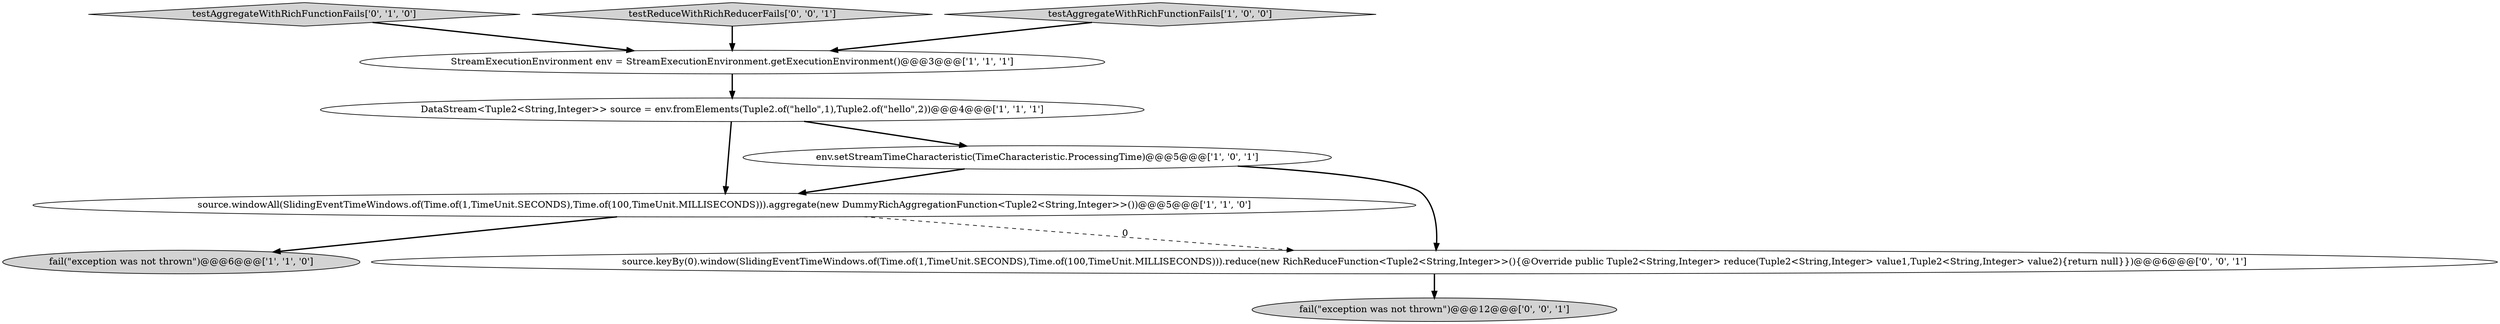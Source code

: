 digraph {
6 [style = filled, label = "testAggregateWithRichFunctionFails['0', '1', '0']", fillcolor = lightgray, shape = diamond image = "AAA0AAABBB2BBB"];
5 [style = filled, label = "StreamExecutionEnvironment env = StreamExecutionEnvironment.getExecutionEnvironment()@@@3@@@['1', '1', '1']", fillcolor = white, shape = ellipse image = "AAA0AAABBB1BBB"];
4 [style = filled, label = "source.windowAll(SlidingEventTimeWindows.of(Time.of(1,TimeUnit.SECONDS),Time.of(100,TimeUnit.MILLISECONDS))).aggregate(new DummyRichAggregationFunction<Tuple2<String,Integer>>())@@@5@@@['1', '1', '0']", fillcolor = white, shape = ellipse image = "AAA0AAABBB1BBB"];
1 [style = filled, label = "DataStream<Tuple2<String,Integer>> source = env.fromElements(Tuple2.of(\"hello\",1),Tuple2.of(\"hello\",2))@@@4@@@['1', '1', '1']", fillcolor = white, shape = ellipse image = "AAA0AAABBB1BBB"];
7 [style = filled, label = "source.keyBy(0).window(SlidingEventTimeWindows.of(Time.of(1,TimeUnit.SECONDS),Time.of(100,TimeUnit.MILLISECONDS))).reduce(new RichReduceFunction<Tuple2<String,Integer>>(){@Override public Tuple2<String,Integer> reduce(Tuple2<String,Integer> value1,Tuple2<String,Integer> value2){return null}})@@@6@@@['0', '0', '1']", fillcolor = white, shape = ellipse image = "AAA0AAABBB3BBB"];
9 [style = filled, label = "testReduceWithRichReducerFails['0', '0', '1']", fillcolor = lightgray, shape = diamond image = "AAA0AAABBB3BBB"];
0 [style = filled, label = "env.setStreamTimeCharacteristic(TimeCharacteristic.ProcessingTime)@@@5@@@['1', '0', '1']", fillcolor = white, shape = ellipse image = "AAA0AAABBB1BBB"];
8 [style = filled, label = "fail(\"exception was not thrown\")@@@12@@@['0', '0', '1']", fillcolor = lightgray, shape = ellipse image = "AAA0AAABBB3BBB"];
2 [style = filled, label = "fail(\"exception was not thrown\")@@@6@@@['1', '1', '0']", fillcolor = lightgray, shape = ellipse image = "AAA0AAABBB1BBB"];
3 [style = filled, label = "testAggregateWithRichFunctionFails['1', '0', '0']", fillcolor = lightgray, shape = diamond image = "AAA0AAABBB1BBB"];
9->5 [style = bold, label=""];
5->1 [style = bold, label=""];
6->5 [style = bold, label=""];
1->4 [style = bold, label=""];
3->5 [style = bold, label=""];
1->0 [style = bold, label=""];
4->2 [style = bold, label=""];
7->8 [style = bold, label=""];
0->4 [style = bold, label=""];
4->7 [style = dashed, label="0"];
0->7 [style = bold, label=""];
}
